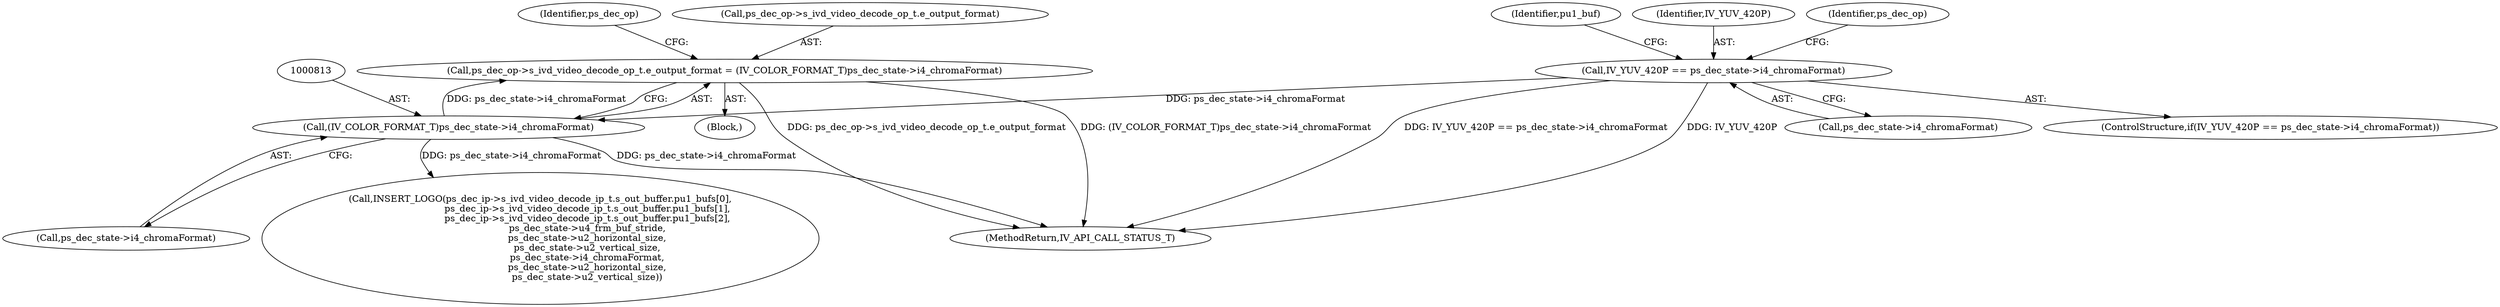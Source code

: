 digraph "0_Android_a86eb798d077b9b25c8f8c77e3c02c2f287c1ce7@pointer" {
"1000806" [label="(Call,ps_dec_op->s_ivd_video_decode_op_t.e_output_format = (IV_COLOR_FORMAT_T)ps_dec_state->i4_chromaFormat)"];
"1000812" [label="(Call,(IV_COLOR_FORMAT_T)ps_dec_state->i4_chromaFormat)"];
"1000600" [label="(Call,IV_YUV_420P == ps_dec_state->i4_chromaFormat)"];
"1000812" [label="(Call,(IV_COLOR_FORMAT_T)ps_dec_state->i4_chromaFormat)"];
"1000635" [label="(Identifier,pu1_buf)"];
"1000602" [label="(Call,ps_dec_state->i4_chromaFormat)"];
"1000600" [label="(Call,IV_YUV_420P == ps_dec_state->i4_chromaFormat)"];
"1000601" [label="(Identifier,IV_YUV_420P)"];
"1000807" [label="(Call,ps_dec_op->s_ivd_video_decode_op_t.e_output_format)"];
"1000523" [label="(Block,)"];
"1000814" [label="(Call,ps_dec_state->i4_chromaFormat)"];
"1000806" [label="(Call,ps_dec_op->s_ivd_video_decode_op_t.e_output_format = (IV_COLOR_FORMAT_T)ps_dec_state->i4_chromaFormat)"];
"1001695" [label="(MethodReturn,IV_API_CALL_STATUS_T)"];
"1000820" [label="(Identifier,ps_dec_op)"];
"1000599" [label="(ControlStructure,if(IV_YUV_420P == ps_dec_state->i4_chromaFormat))"];
"1001046" [label="(Call,INSERT_LOGO(ps_dec_ip->s_ivd_video_decode_ip_t.s_out_buffer.pu1_bufs[0],\n                                ps_dec_ip->s_ivd_video_decode_ip_t.s_out_buffer.pu1_bufs[1],\n                                ps_dec_ip->s_ivd_video_decode_ip_t.s_out_buffer.pu1_bufs[2],\n                                ps_dec_state->u4_frm_buf_stride,\n                                ps_dec_state->u2_horizontal_size,\n                                ps_dec_state->u2_vertical_size,\n                                ps_dec_state->i4_chromaFormat,\n                                ps_dec_state->u2_horizontal_size,\n                                ps_dec_state->u2_vertical_size))"];
"1000610" [label="(Identifier,ps_dec_op)"];
"1000806" -> "1000523"  [label="AST: "];
"1000806" -> "1000812"  [label="CFG: "];
"1000807" -> "1000806"  [label="AST: "];
"1000812" -> "1000806"  [label="AST: "];
"1000820" -> "1000806"  [label="CFG: "];
"1000806" -> "1001695"  [label="DDG: ps_dec_op->s_ivd_video_decode_op_t.e_output_format"];
"1000806" -> "1001695"  [label="DDG: (IV_COLOR_FORMAT_T)ps_dec_state->i4_chromaFormat"];
"1000812" -> "1000806"  [label="DDG: ps_dec_state->i4_chromaFormat"];
"1000812" -> "1000814"  [label="CFG: "];
"1000813" -> "1000812"  [label="AST: "];
"1000814" -> "1000812"  [label="AST: "];
"1000812" -> "1001695"  [label="DDG: ps_dec_state->i4_chromaFormat"];
"1000600" -> "1000812"  [label="DDG: ps_dec_state->i4_chromaFormat"];
"1000812" -> "1001046"  [label="DDG: ps_dec_state->i4_chromaFormat"];
"1000600" -> "1000599"  [label="AST: "];
"1000600" -> "1000602"  [label="CFG: "];
"1000601" -> "1000600"  [label="AST: "];
"1000602" -> "1000600"  [label="AST: "];
"1000610" -> "1000600"  [label="CFG: "];
"1000635" -> "1000600"  [label="CFG: "];
"1000600" -> "1001695"  [label="DDG: IV_YUV_420P == ps_dec_state->i4_chromaFormat"];
"1000600" -> "1001695"  [label="DDG: IV_YUV_420P"];
}
